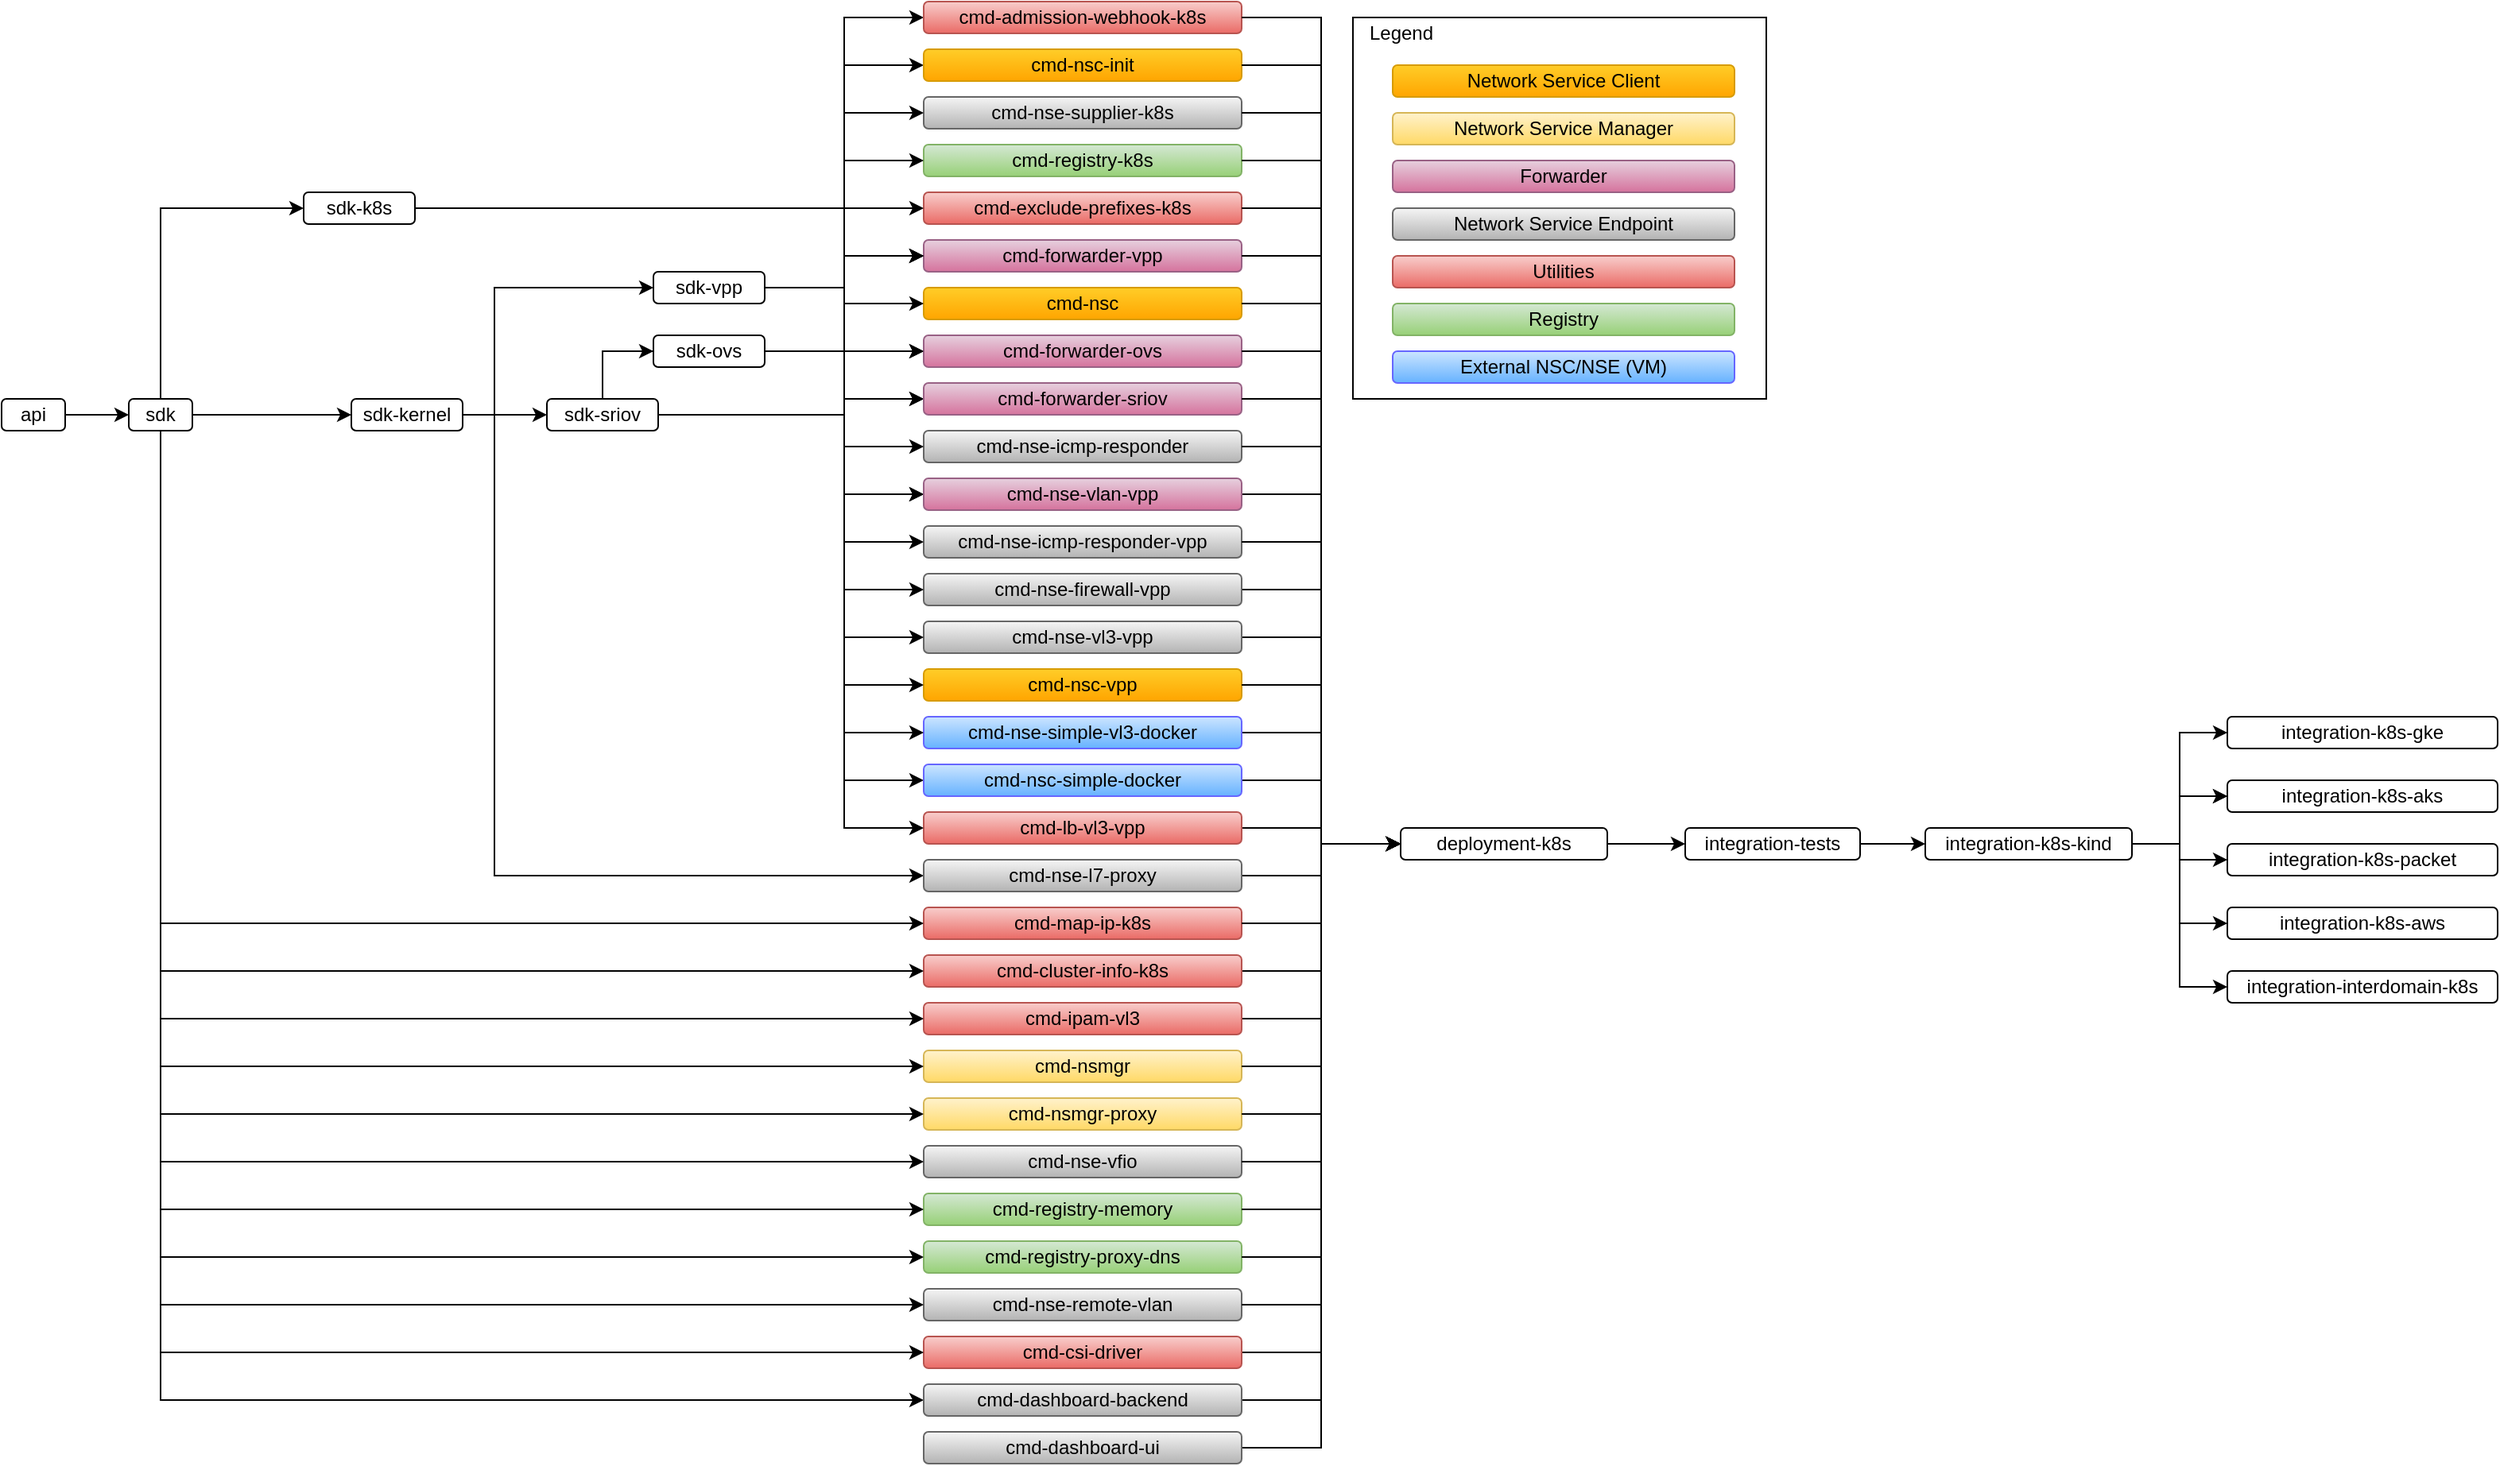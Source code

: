 <mxfile version="22.1.18" type="device">
  <diagram id="xxwJfFdUSuA9Re-XXlqc" name="Page-1">
    <mxGraphModel dx="928" dy="586" grid="1" gridSize="10" guides="1" tooltips="1" connect="1" arrows="1" fold="1" page="1" pageScale="1" pageWidth="826" pageHeight="1169" math="0" shadow="0">
      <root>
        <mxCell id="0" />
        <mxCell id="1" parent="0" />
        <UserObject label="api" link="https://github.com/networkservicemesh/api" linkTarget="_blank" id="KUktbazg4igNnRH6aAHL-1">
          <mxCell style="rounded=1;whiteSpace=wrap;html=1;" parent="1" vertex="1">
            <mxGeometry x="70" y="280" width="40" height="20" as="geometry" />
          </mxCell>
        </UserObject>
        <mxCell id="KUktbazg4igNnRH6aAHL-10" value="" style="edgeStyle=orthogonalEdgeStyle;rounded=0;orthogonalLoop=1;jettySize=auto;html=1;entryX=0;entryY=0.5;entryDx=0;entryDy=0;exitX=1;exitY=0.5;exitDx=0;exitDy=0;" parent="1" source="KUktbazg4igNnRH6aAHL-5" target="KUktbazg4igNnRH6aAHL-3" edge="1">
          <mxGeometry relative="1" as="geometry">
            <mxPoint x="280" y="190" as="targetPoint" />
            <Array as="points">
              <mxPoint x="380" y="290" />
              <mxPoint x="380" y="210" />
            </Array>
          </mxGeometry>
        </mxCell>
        <mxCell id="Semdq0w2--LJRfWncIDz-5" style="edgeStyle=orthogonalEdgeStyle;rounded=0;orthogonalLoop=1;jettySize=auto;html=1;exitX=0.5;exitY=1;exitDx=0;exitDy=0;entryX=0;entryY=0.5;entryDx=0;entryDy=0;" parent="1" source="KUktbazg4igNnRH6aAHL-2" target="Semdq0w2--LJRfWncIDz-1" edge="1">
          <mxGeometry relative="1" as="geometry" />
        </mxCell>
        <UserObject label="sdk" link="https://github.com/networkservicemesh/sdk" linkTarget="_blank" id="KUktbazg4igNnRH6aAHL-2">
          <mxCell style="rounded=1;whiteSpace=wrap;html=1;" parent="1" vertex="1">
            <mxGeometry x="150" y="280" width="40" height="20" as="geometry" />
          </mxCell>
        </UserObject>
        <mxCell id="9nbd_pPUJAVFhgSJ7Byz-5" style="edgeStyle=orthogonalEdgeStyle;rounded=0;orthogonalLoop=1;jettySize=auto;html=1;exitX=1;exitY=0.5;exitDx=0;exitDy=0;entryX=0;entryY=0.5;entryDx=0;entryDy=0;" parent="1" source="KUktbazg4igNnRH6aAHL-3" target="9nbd_pPUJAVFhgSJ7Byz-4" edge="1">
          <mxGeometry relative="1" as="geometry" />
        </mxCell>
        <mxCell id="9nbd_pPUJAVFhgSJ7Byz-17" style="edgeStyle=orthogonalEdgeStyle;rounded=0;orthogonalLoop=1;jettySize=auto;html=1;exitX=1;exitY=0.5;exitDx=0;exitDy=0;entryX=0;entryY=0.5;entryDx=0;entryDy=0;" parent="1" source="KUktbazg4igNnRH6aAHL-3" target="YMB4rWHzFTmKYcXhytok-5" edge="1">
          <mxGeometry relative="1" as="geometry" />
        </mxCell>
        <UserObject label="sdk-vpp" link="https://github.com/networkservicemesh/sdk-vpp" linkTarget="_blank" id="KUktbazg4igNnRH6aAHL-3">
          <mxCell style="rounded=1;whiteSpace=wrap;html=1;" parent="1" vertex="1">
            <mxGeometry x="480" y="200" width="70" height="20" as="geometry" />
          </mxCell>
        </UserObject>
        <mxCell id="KUktbazg4igNnRH6aAHL-19" value="" style="edgeStyle=orthogonalEdgeStyle;rounded=0;orthogonalLoop=1;jettySize=auto;html=1;exitX=1;exitY=0.5;exitDx=0;exitDy=0;entryX=0;entryY=0.5;entryDx=0;entryDy=0;" parent="1" source="KUktbazg4igNnRH6aAHL-4" target="KUktbazg4igNnRH6aAHL-17" edge="1">
          <mxGeometry relative="1" as="geometry">
            <mxPoint x="483" y="220" as="sourcePoint" />
            <Array as="points">
              <mxPoint x="600" y="290" />
              <mxPoint x="600" y="280" />
            </Array>
          </mxGeometry>
        </mxCell>
        <mxCell id="9nbd_pPUJAVFhgSJ7Byz-24" style="edgeStyle=orthogonalEdgeStyle;rounded=0;orthogonalLoop=1;jettySize=auto;html=1;exitX=1;exitY=0.5;exitDx=0;exitDy=0;entryX=0;entryY=0.5;entryDx=0;entryDy=0;" parent="1" source="KUktbazg4igNnRH6aAHL-4" target="KUktbazg4igNnRH6aAHL-28" edge="1">
          <mxGeometry relative="1" as="geometry">
            <Array as="points">
              <mxPoint x="600" y="290" />
              <mxPoint x="600" y="70" />
            </Array>
          </mxGeometry>
        </mxCell>
        <mxCell id="9nbd_pPUJAVFhgSJ7Byz-25" style="edgeStyle=orthogonalEdgeStyle;rounded=0;orthogonalLoop=1;jettySize=auto;html=1;exitX=1;exitY=0.5;exitDx=0;exitDy=0;entryX=0;entryY=0.5;entryDx=0;entryDy=0;" parent="1" source="KUktbazg4igNnRH6aAHL-4" target="YMB4rWHzFTmKYcXhytok-5" edge="1">
          <mxGeometry relative="1" as="geometry">
            <mxPoint x="650" y="340" as="targetPoint" />
            <Array as="points">
              <mxPoint x="600" y="290" />
              <mxPoint x="600" y="340" />
            </Array>
          </mxGeometry>
        </mxCell>
        <UserObject label="sdk-sriov" link="https://github.com/networkservicemesh/sdk-sriov" linkTarget="_blank" id="KUktbazg4igNnRH6aAHL-4">
          <mxCell style="rounded=1;whiteSpace=wrap;html=1;" parent="1" vertex="1">
            <mxGeometry x="413" y="280" width="70" height="20" as="geometry" />
          </mxCell>
        </UserObject>
        <mxCell id="KUktbazg4igNnRH6aAHL-20" value="" style="edgeStyle=orthogonalEdgeStyle;rounded=0;orthogonalLoop=1;jettySize=auto;html=1;entryX=0;entryY=0.5;entryDx=0;entryDy=0;exitX=1;exitY=0.5;exitDx=0;exitDy=0;" parent="1" source="KUktbazg4igNnRH6aAHL-5" target="KUktbazg4igNnRH6aAHL-4" edge="1">
          <mxGeometry relative="1" as="geometry">
            <Array as="points">
              <mxPoint x="390" y="290" />
              <mxPoint x="390" y="290" />
            </Array>
          </mxGeometry>
        </mxCell>
        <mxCell id="9nbd_pPUJAVFhgSJ7Byz-9" style="edgeStyle=orthogonalEdgeStyle;rounded=0;orthogonalLoop=1;jettySize=auto;html=1;exitX=1;exitY=0.5;exitDx=0;exitDy=0;entryX=0;entryY=0.5;entryDx=0;entryDy=0;arcSize=20;" parent="1" source="KUktbazg4igNnRH6aAHL-5" target="9nbd_pPUJAVFhgSJ7Byz-8" edge="1">
          <mxGeometry relative="1" as="geometry">
            <Array as="points">
              <mxPoint x="380" y="290" />
              <mxPoint x="380" y="580" />
            </Array>
          </mxGeometry>
        </mxCell>
        <UserObject label="sdk-kernel" link="https://github.com/networkservicemesh/sdk-kernel" linkTarget="_blank" id="KUktbazg4igNnRH6aAHL-5">
          <mxCell style="rounded=1;whiteSpace=wrap;html=1;" parent="1" vertex="1">
            <mxGeometry x="290" y="280" width="70" height="20" as="geometry" />
          </mxCell>
        </UserObject>
        <mxCell id="9nbd_pPUJAVFhgSJ7Byz-28" style="edgeStyle=orthogonalEdgeStyle;rounded=0;orthogonalLoop=1;jettySize=auto;html=1;exitX=1;exitY=0.5;exitDx=0;exitDy=0;entryX=0;entryY=0.5;entryDx=0;entryDy=0;" parent="1" source="KUktbazg4igNnRH6aAHL-7" target="KUktbazg4igNnRH6aAHL-17" edge="1">
          <mxGeometry relative="1" as="geometry">
            <Array as="points">
              <mxPoint x="600" y="160" />
              <mxPoint x="600" y="280" />
            </Array>
          </mxGeometry>
        </mxCell>
        <mxCell id="9nbd_pPUJAVFhgSJ7Byz-29" style="edgeStyle=orthogonalEdgeStyle;rounded=0;orthogonalLoop=1;jettySize=auto;html=1;exitX=1;exitY=0.5;exitDx=0;exitDy=0;entryX=0;entryY=0.5;entryDx=0;entryDy=0;" parent="1" source="KUktbazg4igNnRH6aAHL-7" target="KUktbazg4igNnRH6aAHL-29" edge="1">
          <mxGeometry relative="1" as="geometry">
            <Array as="points">
              <mxPoint x="600" y="160" />
              <mxPoint x="600" y="40" />
            </Array>
          </mxGeometry>
        </mxCell>
        <mxCell id="9nbd_pPUJAVFhgSJ7Byz-32" style="edgeStyle=orthogonalEdgeStyle;rounded=0;orthogonalLoop=1;jettySize=auto;html=1;exitX=1;exitY=0.5;exitDx=0;exitDy=0;entryX=0;entryY=0.5;entryDx=0;entryDy=0;" parent="1" source="KUktbazg4igNnRH6aAHL-7" target="Prku3oC4CS7h4xE_tYkA-8" edge="1">
          <mxGeometry relative="1" as="geometry">
            <Array as="points">
              <mxPoint x="600" y="160" />
              <mxPoint x="600" y="250" />
            </Array>
          </mxGeometry>
        </mxCell>
        <UserObject label="sdk-k8s" link="https://github.com/networkservicemesh/sdk-k8s" linkTarget="_blank" id="KUktbazg4igNnRH6aAHL-7">
          <mxCell style="rounded=1;whiteSpace=wrap;html=1;" parent="1" vertex="1">
            <mxGeometry x="260" y="150" width="70" height="20" as="geometry" />
          </mxCell>
        </UserObject>
        <UserObject label="cmd-forwarder-vpp" link="https://github.com/networkservicemesh/cmd-forwarder-vpp" linkTarget="_blank" id="KUktbazg4igNnRH6aAHL-8">
          <mxCell style="rounded=1;whiteSpace=wrap;html=1;gradientColor=#d5739d;fillColor=#e6d0de;strokeColor=#996185;" parent="1" vertex="1">
            <mxGeometry x="650" y="180" width="200" height="20" as="geometry" />
          </mxCell>
        </UserObject>
        <UserObject label="cmd-nsmgr" link="https://github.com/networkservicemesh/cmd-nsmgr" linkTarget="_blank" id="KUktbazg4igNnRH6aAHL-9">
          <mxCell style="rounded=1;whiteSpace=wrap;html=1;gradientColor=#ffd966;fillColor=#fff2cc;strokeColor=#d6b656;" parent="1" vertex="1">
            <mxGeometry x="650" y="690" width="200" height="20" as="geometry" />
          </mxCell>
        </UserObject>
        <mxCell id="KUktbazg4igNnRH6aAHL-11" value="" style="edgeStyle=orthogonalEdgeStyle;rounded=0;orthogonalLoop=1;jettySize=auto;html=1;entryX=0;entryY=0.5;entryDx=0;entryDy=0;exitX=1;exitY=0.5;exitDx=0;exitDy=0;" parent="1" source="KUktbazg4igNnRH6aAHL-2" target="KUktbazg4igNnRH6aAHL-5" edge="1">
          <mxGeometry relative="1" as="geometry">
            <mxPoint x="190" y="240" as="sourcePoint" />
            <mxPoint x="300" y="200" as="targetPoint" />
          </mxGeometry>
        </mxCell>
        <mxCell id="KUktbazg4igNnRH6aAHL-12" value="" style="edgeStyle=orthogonalEdgeStyle;rounded=0;orthogonalLoop=1;jettySize=auto;html=1;entryX=0;entryY=0.5;entryDx=0;entryDy=0;exitX=0.5;exitY=0;exitDx=0;exitDy=0;" parent="1" source="KUktbazg4igNnRH6aAHL-2" target="KUktbazg4igNnRH6aAHL-7" edge="1">
          <mxGeometry relative="1" as="geometry">
            <mxPoint x="200" y="250" as="sourcePoint" />
            <mxPoint x="310" y="210" as="targetPoint" />
          </mxGeometry>
        </mxCell>
        <mxCell id="KUktbazg4igNnRH6aAHL-15" value="" style="edgeStyle=orthogonalEdgeStyle;rounded=0;orthogonalLoop=1;jettySize=auto;html=1;entryX=0;entryY=0.5;entryDx=0;entryDy=0;exitX=1;exitY=0.5;exitDx=0;exitDy=0;" parent="1" source="KUktbazg4igNnRH6aAHL-3" target="KUktbazg4igNnRH6aAHL-8" edge="1">
          <mxGeometry relative="1" as="geometry">
            <mxPoint x="220" y="280" as="sourcePoint" />
            <mxPoint x="330" y="240" as="targetPoint" />
          </mxGeometry>
        </mxCell>
        <mxCell id="KUktbazg4igNnRH6aAHL-16" value="" style="edgeStyle=orthogonalEdgeStyle;rounded=0;orthogonalLoop=1;jettySize=auto;html=1;entryX=0;entryY=0.5;entryDx=0;entryDy=0;exitX=0.5;exitY=1;exitDx=0;exitDy=0;" parent="1" source="KUktbazg4igNnRH6aAHL-2" target="KUktbazg4igNnRH6aAHL-9" edge="1">
          <mxGeometry relative="1" as="geometry">
            <mxPoint x="230" y="280" as="sourcePoint" />
            <mxPoint x="340" y="240" as="targetPoint" />
          </mxGeometry>
        </mxCell>
        <UserObject label="cmd-forwarder-sriov" link="https://github.com/networkservicemesh/cmd-forwarder-sriov" id="KUktbazg4igNnRH6aAHL-17">
          <mxCell style="rounded=1;whiteSpace=wrap;html=1;gradientColor=#d5739d;fillColor=#e6d0de;strokeColor=#996185;" parent="1" vertex="1">
            <mxGeometry x="650" y="270" width="200" height="20" as="geometry" />
          </mxCell>
        </UserObject>
        <UserObject label="cmd-nsc" link="https://github.com/networkservicemesh/cmd-nsc" id="KUktbazg4igNnRH6aAHL-27">
          <mxCell style="rounded=1;whiteSpace=wrap;html=1;gradientColor=#ffa500;fillColor=#ffcd28;strokeColor=#d79b00;" parent="1" vertex="1">
            <mxGeometry x="650" y="210" width="200" height="20" as="geometry" />
          </mxCell>
        </UserObject>
        <UserObject label="cmd-nsc-init" link="https://github.com/networkservicemesh/cmd-nsc-init" id="KUktbazg4igNnRH6aAHL-28">
          <mxCell style="rounded=1;whiteSpace=wrap;html=1;gradientColor=#ffa500;fillColor=#ffcd28;strokeColor=#d79b00;" parent="1" vertex="1">
            <mxGeometry x="650" y="60" width="200" height="20" as="geometry" />
          </mxCell>
        </UserObject>
        <UserObject label="cmd-admission-webhook-k8s" link="https://github.com/networkservicemesh/cmd-admission-webhook-k8s" id="KUktbazg4igNnRH6aAHL-29">
          <mxCell style="rounded=1;whiteSpace=wrap;html=1;gradientColor=#ea6b66;fillColor=#f8cecc;strokeColor=#b85450;" parent="1" vertex="1">
            <mxGeometry x="650" y="30" width="200" height="20" as="geometry" />
          </mxCell>
        </UserObject>
        <UserObject label="cmd-map-ip-k8s" link="https://github.com/networkservicemesh/cmd-map-ip-k8s" id="KUktbazg4igNnRH6aAHL-31">
          <mxCell style="rounded=1;whiteSpace=wrap;html=1;gradientColor=#ea6b66;fillColor=#f8cecc;strokeColor=#b85450;" parent="1" vertex="1">
            <mxGeometry x="650" y="600" width="200" height="20" as="geometry" />
          </mxCell>
        </UserObject>
        <UserObject label="cmd-nse-icmp-responder-vpp" link="https://github.com/networkservicemesh/cmd-nse-icmp-responder-vpp" linkTarget="_blank" id="KUktbazg4igNnRH6aAHL-32">
          <mxCell style="rounded=1;whiteSpace=wrap;html=1;gradientColor=#b3b3b3;fillColor=#f5f5f5;strokeColor=#666666;" parent="1" vertex="1">
            <mxGeometry x="650" y="360" width="200" height="20" as="geometry" />
          </mxCell>
        </UserObject>
        <UserObject label="cmd-nsc-vpp" link="https://github.com/networkservicemesh/cmd-nsc-vpp" id="KUktbazg4igNnRH6aAHL-34">
          <mxCell style="rounded=1;whiteSpace=wrap;html=1;gradientColor=#ffa500;fillColor=#ffcd28;strokeColor=#d79b00;" parent="1" vertex="1">
            <mxGeometry x="650" y="450" width="200" height="20" as="geometry" />
          </mxCell>
        </UserObject>
        <UserObject label="cmd-registry-k8s" link="https://github.com/networkservicemesh/cmd-registry-k8s" id="KUktbazg4igNnRH6aAHL-35">
          <mxCell style="rounded=1;whiteSpace=wrap;html=1;gradientColor=#97d077;fillColor=#d5e8d4;strokeColor=#82b366;" parent="1" vertex="1">
            <mxGeometry x="650" y="120" width="200" height="20" as="geometry" />
          </mxCell>
        </UserObject>
        <UserObject label="cmd-nse-supplier-k8s" link="https://github.com/networkservicemesh/cmd-nse-supplier-k8s" id="KUktbazg4igNnRH6aAHL-36">
          <mxCell style="rounded=1;whiteSpace=wrap;html=1;gradientColor=#b3b3b3;fillColor=#f5f5f5;strokeColor=#666666;" parent="1" vertex="1">
            <mxGeometry x="650" y="90" width="200" height="20" as="geometry" />
          </mxCell>
        </UserObject>
        <UserObject label="cmd-registry-memory" link="https://github.com/networkservicemesh/cmd-registry-memory" id="KUktbazg4igNnRH6aAHL-37">
          <mxCell style="rounded=1;whiteSpace=wrap;html=1;gradientColor=#97d077;fillColor=#d5e8d4;strokeColor=#82b366;" parent="1" vertex="1">
            <mxGeometry x="650" y="780" width="200" height="20" as="geometry" />
          </mxCell>
        </UserObject>
        <UserObject label="cmd-registry-proxy-dns" link="https://github.com/networkservicemesh/cmd-registry-proxy-dns" id="KUktbazg4igNnRH6aAHL-38">
          <mxCell style="rounded=1;whiteSpace=wrap;html=1;gradientColor=#97d077;fillColor=#d5e8d4;strokeColor=#82b366;" parent="1" vertex="1">
            <mxGeometry x="650" y="810" width="200" height="20" as="geometry" />
          </mxCell>
        </UserObject>
        <UserObject label="cmd-nse-vfio" link="https://github.com/networkservicemesh/cmd-nse-vfio" id="KUktbazg4igNnRH6aAHL-39">
          <mxCell style="rounded=1;whiteSpace=wrap;html=1;gradientColor=#b3b3b3;fillColor=#f5f5f5;strokeColor=#666666;" parent="1" vertex="1">
            <mxGeometry x="650" y="750" width="200" height="20" as="geometry" />
          </mxCell>
        </UserObject>
        <UserObject label="cmd-nse-icmp-responder" link="https://github.com/networkservicemesh/cmd-nse-icmp-responder" id="KUktbazg4igNnRH6aAHL-40">
          <mxCell style="rounded=1;whiteSpace=wrap;html=1;gradientColor=#b3b3b3;fillColor=#f5f5f5;strokeColor=#666666;" parent="1" vertex="1">
            <mxGeometry x="650" y="300" width="200" height="20" as="geometry" />
          </mxCell>
        </UserObject>
        <UserObject label="cmd-exclude-prefixes-k8s" link="https://github.com/networkservicemesh/cmd-exclude-prefixes-k8s" id="KUktbazg4igNnRH6aAHL-41">
          <mxCell style="rounded=1;whiteSpace=wrap;html=1;gradientColor=#ea6b66;fillColor=#f8cecc;strokeColor=#b85450;" parent="1" vertex="1">
            <mxGeometry x="650" y="150" width="200" height="20" as="geometry" />
          </mxCell>
        </UserObject>
        <UserObject label="cmd-nsmgr-proxy" link="https://github.com/networkservicemesh/cmd-nsmgr-proxy" id="KUktbazg4igNnRH6aAHL-43">
          <mxCell style="rounded=1;whiteSpace=wrap;html=1;gradientColor=#ffd966;fillColor=#fff2cc;strokeColor=#d6b656;" parent="1" vertex="1">
            <mxGeometry x="650" y="720" width="200" height="20" as="geometry" />
          </mxCell>
        </UserObject>
        <mxCell id="KUktbazg4igNnRH6aAHL-44" value="" style="edgeStyle=orthogonalEdgeStyle;rounded=0;orthogonalLoop=1;jettySize=auto;html=1;entryX=0;entryY=0.5;entryDx=0;entryDy=0;exitX=1;exitY=0.5;exitDx=0;exitDy=0;" parent="1" source="KUktbazg4igNnRH6aAHL-3" target="KUktbazg4igNnRH6aAHL-32" edge="1">
          <mxGeometry relative="1" as="geometry">
            <mxPoint x="390" y="190" as="sourcePoint" />
            <mxPoint x="460" y="180" as="targetPoint" />
            <Array as="points" />
          </mxGeometry>
        </mxCell>
        <mxCell id="KUktbazg4igNnRH6aAHL-45" value="" style="edgeStyle=orthogonalEdgeStyle;rounded=0;orthogonalLoop=1;jettySize=auto;html=1;entryX=0;entryY=0.5;entryDx=0;entryDy=0;exitX=1;exitY=0.5;exitDx=0;exitDy=0;" parent="1" source="KUktbazg4igNnRH6aAHL-3" target="KUktbazg4igNnRH6aAHL-34" edge="1">
          <mxGeometry relative="1" as="geometry">
            <mxPoint x="380" y="190" as="sourcePoint" />
            <mxPoint x="470" y="190" as="targetPoint" />
          </mxGeometry>
        </mxCell>
        <mxCell id="KUktbazg4igNnRH6aAHL-46" value="" style="edgeStyle=orthogonalEdgeStyle;rounded=0;orthogonalLoop=1;jettySize=auto;html=1;entryX=0;entryY=0.5;entryDx=0;entryDy=0;exitX=0.5;exitY=1;exitDx=0;exitDy=0;" parent="1" source="KUktbazg4igNnRH6aAHL-2" target="KUktbazg4igNnRH6aAHL-31" edge="1">
          <mxGeometry relative="1" as="geometry">
            <mxPoint x="360" y="410" as="sourcePoint" />
            <mxPoint x="460" y="340" as="targetPoint" />
          </mxGeometry>
        </mxCell>
        <mxCell id="KUktbazg4igNnRH6aAHL-47" value="" style="edgeStyle=orthogonalEdgeStyle;rounded=0;orthogonalLoop=1;jettySize=auto;html=1;entryX=0;entryY=0.5;entryDx=0;entryDy=0;exitX=1;exitY=0.5;exitDx=0;exitDy=0;" parent="1" source="KUktbazg4igNnRH6aAHL-7" target="KUktbazg4igNnRH6aAHL-35" edge="1">
          <mxGeometry relative="1" as="geometry">
            <mxPoint x="360" y="530" as="sourcePoint" />
            <mxPoint x="470" y="470" as="targetPoint" />
            <Array as="points">
              <mxPoint x="600" y="160" />
              <mxPoint x="600" y="130" />
            </Array>
          </mxGeometry>
        </mxCell>
        <mxCell id="KUktbazg4igNnRH6aAHL-48" value="" style="edgeStyle=orthogonalEdgeStyle;rounded=0;orthogonalLoop=1;jettySize=auto;html=1;entryX=0;entryY=0.5;entryDx=0;entryDy=0;exitX=1;exitY=0.5;exitDx=0;exitDy=0;" parent="1" source="KUktbazg4igNnRH6aAHL-7" target="KUktbazg4igNnRH6aAHL-36" edge="1">
          <mxGeometry relative="1" as="geometry">
            <mxPoint x="390" y="560" as="sourcePoint" />
            <mxPoint x="480" y="480" as="targetPoint" />
            <Array as="points">
              <mxPoint x="600" y="160" />
              <mxPoint x="600" y="100" />
            </Array>
          </mxGeometry>
        </mxCell>
        <mxCell id="KUktbazg4igNnRH6aAHL-49" value="" style="edgeStyle=orthogonalEdgeStyle;rounded=0;orthogonalLoop=1;jettySize=auto;html=1;entryX=0;entryY=0.5;entryDx=0;entryDy=0;exitX=1;exitY=0.5;exitDx=0;exitDy=0;startArrow=none;" parent="1" source="KUktbazg4igNnRH6aAHL-4" target="KUktbazg4igNnRH6aAHL-27" edge="1">
          <mxGeometry relative="1" as="geometry">
            <mxPoint x="483" y="220" as="sourcePoint" />
            <mxPoint x="460" y="150" as="targetPoint" />
            <Array as="points">
              <mxPoint x="600" y="290" />
              <mxPoint x="600" y="220" />
            </Array>
          </mxGeometry>
        </mxCell>
        <mxCell id="KUktbazg4igNnRH6aAHL-50" value="" style="edgeStyle=orthogonalEdgeStyle;rounded=0;orthogonalLoop=1;jettySize=auto;html=1;entryX=0;entryY=0.5;entryDx=0;entryDy=0;exitX=0.5;exitY=1;exitDx=0;exitDy=0;" parent="1" source="KUktbazg4igNnRH6aAHL-2" target="KUktbazg4igNnRH6aAHL-37" edge="1">
          <mxGeometry relative="1" as="geometry">
            <mxPoint x="180" y="240" as="sourcePoint" />
            <mxPoint x="470" y="150" as="targetPoint" />
          </mxGeometry>
        </mxCell>
        <mxCell id="KUktbazg4igNnRH6aAHL-51" value="" style="edgeStyle=orthogonalEdgeStyle;rounded=0;orthogonalLoop=1;jettySize=auto;html=1;entryX=0;entryY=0.5;entryDx=0;entryDy=0;exitX=1;exitY=0.5;exitDx=0;exitDy=0;" parent="1" source="KUktbazg4igNnRH6aAHL-7" target="KUktbazg4igNnRH6aAHL-41" edge="1">
          <mxGeometry relative="1" as="geometry">
            <mxPoint x="370" y="540" as="sourcePoint" />
            <mxPoint x="460" y="620" as="targetPoint" />
          </mxGeometry>
        </mxCell>
        <mxCell id="KUktbazg4igNnRH6aAHL-54" value="" style="edgeStyle=orthogonalEdgeStyle;rounded=0;orthogonalLoop=1;jettySize=auto;html=1;entryX=0;entryY=0.5;entryDx=0;entryDy=0;exitX=0.5;exitY=1;exitDx=0;exitDy=0;" parent="1" source="KUktbazg4igNnRH6aAHL-2" target="KUktbazg4igNnRH6aAHL-38" edge="1">
          <mxGeometry relative="1" as="geometry">
            <mxPoint x="180" y="240" as="sourcePoint" />
            <mxPoint x="470" y="50" as="targetPoint" />
          </mxGeometry>
        </mxCell>
        <mxCell id="KUktbazg4igNnRH6aAHL-55" value="" style="edgeStyle=orthogonalEdgeStyle;rounded=0;orthogonalLoop=1;jettySize=auto;html=1;entryX=0;entryY=0.5;entryDx=0;entryDy=0;exitX=0.5;exitY=1;exitDx=0;exitDy=0;" parent="1" source="KUktbazg4igNnRH6aAHL-2" target="KUktbazg4igNnRH6aAHL-39" edge="1">
          <mxGeometry relative="1" as="geometry">
            <mxPoint x="190" y="250" as="sourcePoint" />
            <mxPoint x="480" y="60" as="targetPoint" />
          </mxGeometry>
        </mxCell>
        <mxCell id="KUktbazg4igNnRH6aAHL-56" value="" style="edgeStyle=orthogonalEdgeStyle;rounded=0;orthogonalLoop=1;jettySize=auto;html=1;entryX=0;entryY=0.5;entryDx=0;entryDy=0;exitX=1;exitY=0.5;exitDx=0;exitDy=0;" parent="1" source="KUktbazg4igNnRH6aAHL-4" target="KUktbazg4igNnRH6aAHL-40" edge="1">
          <mxGeometry relative="1" as="geometry">
            <mxPoint x="200" y="260" as="sourcePoint" />
            <mxPoint x="490" y="70" as="targetPoint" />
            <Array as="points">
              <mxPoint x="600" y="290" />
              <mxPoint x="600" y="310" />
            </Array>
          </mxGeometry>
        </mxCell>
        <mxCell id="KUktbazg4igNnRH6aAHL-57" value="" style="edgeStyle=orthogonalEdgeStyle;rounded=0;orthogonalLoop=1;jettySize=auto;html=1;entryX=0;entryY=0.5;entryDx=0;entryDy=0;exitX=0.5;exitY=1;exitDx=0;exitDy=0;" parent="1" source="KUktbazg4igNnRH6aAHL-2" target="KUktbazg4igNnRH6aAHL-43" edge="1">
          <mxGeometry relative="1" as="geometry">
            <mxPoint x="170" y="230" as="sourcePoint" />
            <mxPoint x="460" y="40" as="targetPoint" />
          </mxGeometry>
        </mxCell>
        <object label="" id="KUktbazg4igNnRH6aAHL-71">
          <mxCell style="edgeStyle=orthogonalEdgeStyle;rounded=0;orthogonalLoop=1;jettySize=auto;html=1;exitX=1;exitY=0.5;exitDx=0;exitDy=0;entryX=0;entryY=0.5;entryDx=0;entryDy=0;" parent="1" source="KUktbazg4igNnRH6aAHL-1" target="KUktbazg4igNnRH6aAHL-2" edge="1">
            <mxGeometry relative="1" as="geometry">
              <mxPoint x="200" y="300" as="sourcePoint" />
              <mxPoint x="150" y="290" as="targetPoint" />
            </mxGeometry>
          </mxCell>
        </object>
        <mxCell id="KUktbazg4igNnRH6aAHL-89" value="registry" style="rounded=1;whiteSpace=wrap;html=1;gradientColor=#97d077;fillColor=#d5e8d4;strokeColor=#82b366;" parent="1" vertex="1">
          <mxGeometry x="945" y="190" width="70" height="20" as="geometry" />
        </mxCell>
        <mxCell id="KUktbazg4igNnRH6aAHL-73" value="" style="whiteSpace=wrap;html=1;align=center;" parent="1" vertex="1">
          <mxGeometry x="920" y="40" width="260" height="240" as="geometry" />
        </mxCell>
        <mxCell id="KUktbazg4igNnRH6aAHL-74" value="Legend" style="text;html=1;resizable=0;autosize=1;align=center;verticalAlign=middle;points=[];fillColor=none;strokeColor=none;rounded=0;" parent="1" vertex="1">
          <mxGeometry x="920" y="40" width="60" height="20" as="geometry" />
        </mxCell>
        <mxCell id="KUktbazg4igNnRH6aAHL-75" value="Forwarder" style="rounded=1;whiteSpace=wrap;html=1;gradientColor=#d5739d;fillColor=#e6d0de;strokeColor=#996185;" parent="1" vertex="1">
          <mxGeometry x="945" y="130" width="215" height="20" as="geometry" />
        </mxCell>
        <mxCell id="KUktbazg4igNnRH6aAHL-76" value="Network Service Client" style="rounded=1;whiteSpace=wrap;html=1;gradientColor=#ffa500;fillColor=#ffcd28;strokeColor=#d79b00;" parent="1" vertex="1">
          <mxGeometry x="945" y="70" width="215" height="20" as="geometry" />
        </mxCell>
        <mxCell id="KUktbazg4igNnRH6aAHL-77" value="Network Service Endpoint" style="rounded=1;whiteSpace=wrap;html=1;gradientColor=#b3b3b3;fillColor=#f5f5f5;strokeColor=#666666;" parent="1" vertex="1">
          <mxGeometry x="945" y="160" width="215" height="20" as="geometry" />
        </mxCell>
        <mxCell id="KUktbazg4igNnRH6aAHL-78" value="Network Service Manager" style="rounded=1;whiteSpace=wrap;html=1;gradientColor=#ffd966;fillColor=#fff2cc;strokeColor=#d6b656;" parent="1" vertex="1">
          <mxGeometry x="945" y="100" width="215" height="20" as="geometry" />
        </mxCell>
        <mxCell id="KUktbazg4igNnRH6aAHL-79" value="Utilities" style="rounded=1;whiteSpace=wrap;html=1;gradientColor=#ea6b66;fillColor=#f8cecc;strokeColor=#b85450;" parent="1" vertex="1">
          <mxGeometry x="945" y="190" width="215" height="20" as="geometry" />
        </mxCell>
        <UserObject label="deployment-k8s" link="https://github.com/networkservicemesh/deployment-k8s" id="ltp6VKm9YOJ7lEqRLLzF-1">
          <mxCell style="rounded=1;whiteSpace=wrap;html=1;" parent="1" vertex="1">
            <mxGeometry x="950" y="550" width="130" height="20" as="geometry" />
          </mxCell>
        </UserObject>
        <mxCell id="ltp6VKm9YOJ7lEqRLLzF-2" value="" style="edgeStyle=orthogonalEdgeStyle;rounded=0;orthogonalLoop=1;jettySize=auto;html=1;entryX=0;entryY=0.5;entryDx=0;entryDy=0;exitX=1;exitY=0.5;exitDx=0;exitDy=0;" parent="1" source="KUktbazg4igNnRH6aAHL-34" target="ltp6VKm9YOJ7lEqRLLzF-1" edge="1">
          <mxGeometry relative="1" as="geometry">
            <mxPoint x="480" y="200" as="sourcePoint" />
            <mxPoint x="660" y="170" as="targetPoint" />
          </mxGeometry>
        </mxCell>
        <mxCell id="ltp6VKm9YOJ7lEqRLLzF-3" value="" style="edgeStyle=orthogonalEdgeStyle;rounded=0;orthogonalLoop=1;jettySize=auto;html=1;entryX=0;entryY=0.5;entryDx=0;entryDy=0;exitX=1;exitY=0.5;exitDx=0;exitDy=0;" parent="1" source="KUktbazg4igNnRH6aAHL-32" target="ltp6VKm9YOJ7lEqRLLzF-1" edge="1">
          <mxGeometry relative="1" as="geometry">
            <mxPoint x="860" y="170" as="sourcePoint" />
            <mxPoint x="960" y="440" as="targetPoint" />
          </mxGeometry>
        </mxCell>
        <mxCell id="ltp6VKm9YOJ7lEqRLLzF-4" value="" style="edgeStyle=orthogonalEdgeStyle;rounded=0;orthogonalLoop=1;jettySize=auto;html=1;entryX=0;entryY=0.5;entryDx=0;entryDy=0;exitX=1;exitY=0.5;exitDx=0;exitDy=0;" parent="1" source="KUktbazg4igNnRH6aAHL-8" target="ltp6VKm9YOJ7lEqRLLzF-1" edge="1">
          <mxGeometry relative="1" as="geometry">
            <mxPoint x="870" y="180" as="sourcePoint" />
            <mxPoint x="970" y="450" as="targetPoint" />
            <Array as="points">
              <mxPoint x="900" y="190" />
              <mxPoint x="900" y="560" />
            </Array>
          </mxGeometry>
        </mxCell>
        <mxCell id="ltp6VKm9YOJ7lEqRLLzF-5" value="" style="edgeStyle=orthogonalEdgeStyle;rounded=0;orthogonalLoop=1;jettySize=auto;html=1;entryX=0;entryY=0.5;entryDx=0;entryDy=0;exitX=1;exitY=0.5;exitDx=0;exitDy=0;" parent="1" source="KUktbazg4igNnRH6aAHL-17" target="ltp6VKm9YOJ7lEqRLLzF-1" edge="1">
          <mxGeometry relative="1" as="geometry">
            <mxPoint x="880" y="190" as="sourcePoint" />
            <mxPoint x="980" y="460" as="targetPoint" />
          </mxGeometry>
        </mxCell>
        <mxCell id="ltp6VKm9YOJ7lEqRLLzF-6" value="" style="edgeStyle=orthogonalEdgeStyle;rounded=0;orthogonalLoop=1;jettySize=auto;html=1;entryX=0;entryY=0.5;entryDx=0;entryDy=0;exitX=1;exitY=0.5;exitDx=0;exitDy=0;" parent="1" source="KUktbazg4igNnRH6aAHL-36" target="ltp6VKm9YOJ7lEqRLLzF-1" edge="1">
          <mxGeometry relative="1" as="geometry">
            <mxPoint x="890" y="320" as="sourcePoint" />
            <mxPoint x="990" y="590" as="targetPoint" />
          </mxGeometry>
        </mxCell>
        <mxCell id="ltp6VKm9YOJ7lEqRLLzF-7" value="" style="edgeStyle=orthogonalEdgeStyle;rounded=0;orthogonalLoop=1;jettySize=auto;html=1;entryX=0;entryY=0.5;entryDx=0;entryDy=0;exitX=1;exitY=0.5;exitDx=0;exitDy=0;" parent="1" source="KUktbazg4igNnRH6aAHL-35" target="ltp6VKm9YOJ7lEqRLLzF-1" edge="1">
          <mxGeometry relative="1" as="geometry">
            <mxPoint x="900" y="330" as="sourcePoint" />
            <mxPoint x="1000" y="600" as="targetPoint" />
          </mxGeometry>
        </mxCell>
        <mxCell id="ltp6VKm9YOJ7lEqRLLzF-8" value="" style="edgeStyle=orthogonalEdgeStyle;rounded=0;orthogonalLoop=1;jettySize=auto;html=1;entryX=0;entryY=0.5;entryDx=0;entryDy=0;exitX=1;exitY=0.5;exitDx=0;exitDy=0;" parent="1" source="KUktbazg4igNnRH6aAHL-31" target="ltp6VKm9YOJ7lEqRLLzF-1" edge="1">
          <mxGeometry relative="1" as="geometry">
            <mxPoint x="910" y="340" as="sourcePoint" />
            <mxPoint x="1010" y="610" as="targetPoint" />
          </mxGeometry>
        </mxCell>
        <mxCell id="ltp6VKm9YOJ7lEqRLLzF-9" value="" style="edgeStyle=orthogonalEdgeStyle;rounded=0;orthogonalLoop=1;jettySize=auto;html=1;exitX=1;exitY=0.5;exitDx=0;exitDy=0;entryX=0;entryY=0.5;entryDx=0;entryDy=0;" parent="1" source="KUktbazg4igNnRH6aAHL-29" target="ltp6VKm9YOJ7lEqRLLzF-1" edge="1">
          <mxGeometry relative="1" as="geometry">
            <mxPoint x="920" y="350" as="sourcePoint" />
            <mxPoint x="950" y="550" as="targetPoint" />
          </mxGeometry>
        </mxCell>
        <mxCell id="ltp6VKm9YOJ7lEqRLLzF-10" value="" style="edgeStyle=orthogonalEdgeStyle;rounded=0;orthogonalLoop=1;jettySize=auto;html=1;entryX=0;entryY=0.5;entryDx=0;entryDy=0;exitX=1;exitY=0.5;exitDx=0;exitDy=0;" parent="1" source="KUktbazg4igNnRH6aAHL-41" target="ltp6VKm9YOJ7lEqRLLzF-1" edge="1">
          <mxGeometry relative="1" as="geometry">
            <mxPoint x="930" y="360" as="sourcePoint" />
            <mxPoint x="1030" y="630" as="targetPoint" />
          </mxGeometry>
        </mxCell>
        <mxCell id="ltp6VKm9YOJ7lEqRLLzF-11" value="" style="edgeStyle=orthogonalEdgeStyle;rounded=0;orthogonalLoop=1;jettySize=auto;html=1;entryX=0;entryY=0.5;entryDx=0;entryDy=0;exitX=1;exitY=0.5;exitDx=0;exitDy=0;" parent="1" source="KUktbazg4igNnRH6aAHL-28" target="ltp6VKm9YOJ7lEqRLLzF-1" edge="1">
          <mxGeometry relative="1" as="geometry">
            <mxPoint x="940" y="370" as="sourcePoint" />
            <mxPoint x="1040" y="640" as="targetPoint" />
          </mxGeometry>
        </mxCell>
        <mxCell id="ltp6VKm9YOJ7lEqRLLzF-12" value="" style="edgeStyle=orthogonalEdgeStyle;rounded=0;orthogonalLoop=1;jettySize=auto;html=1;entryX=0;entryY=0.5;entryDx=0;entryDy=0;exitX=1;exitY=0.5;exitDx=0;exitDy=0;" parent="1" source="KUktbazg4igNnRH6aAHL-27" target="ltp6VKm9YOJ7lEqRLLzF-1" edge="1">
          <mxGeometry relative="1" as="geometry">
            <mxPoint x="950" y="260" as="sourcePoint" />
            <mxPoint x="1050" y="530" as="targetPoint" />
          </mxGeometry>
        </mxCell>
        <mxCell id="ltp6VKm9YOJ7lEqRLLzF-13" value="" style="edgeStyle=orthogonalEdgeStyle;rounded=0;orthogonalLoop=1;jettySize=auto;html=1;entryX=0;entryY=0.5;entryDx=0;entryDy=0;exitX=1;exitY=0.5;exitDx=0;exitDy=0;" parent="1" source="KUktbazg4igNnRH6aAHL-9" target="ltp6VKm9YOJ7lEqRLLzF-1" edge="1">
          <mxGeometry relative="1" as="geometry">
            <mxPoint x="960" y="390" as="sourcePoint" />
            <mxPoint x="1060" y="660" as="targetPoint" />
          </mxGeometry>
        </mxCell>
        <mxCell id="ltp6VKm9YOJ7lEqRLLzF-14" value="" style="edgeStyle=orthogonalEdgeStyle;rounded=0;orthogonalLoop=1;jettySize=auto;html=1;entryX=0;entryY=0.5;entryDx=0;entryDy=0;exitX=1;exitY=0.5;exitDx=0;exitDy=0;" parent="1" source="KUktbazg4igNnRH6aAHL-43" target="ltp6VKm9YOJ7lEqRLLzF-1" edge="1">
          <mxGeometry relative="1" as="geometry">
            <mxPoint x="970" y="400" as="sourcePoint" />
            <mxPoint x="1070" y="670" as="targetPoint" />
          </mxGeometry>
        </mxCell>
        <mxCell id="ltp6VKm9YOJ7lEqRLLzF-15" value="" style="edgeStyle=orthogonalEdgeStyle;rounded=0;orthogonalLoop=1;jettySize=auto;html=1;entryX=0;entryY=0.5;entryDx=0;entryDy=0;exitX=1;exitY=0.5;exitDx=0;exitDy=0;" parent="1" source="KUktbazg4igNnRH6aAHL-40" target="ltp6VKm9YOJ7lEqRLLzF-1" edge="1">
          <mxGeometry relative="1" as="geometry">
            <mxPoint x="980" y="410" as="sourcePoint" />
            <mxPoint x="1080" y="680" as="targetPoint" />
          </mxGeometry>
        </mxCell>
        <mxCell id="ltp6VKm9YOJ7lEqRLLzF-16" value="" style="edgeStyle=orthogonalEdgeStyle;rounded=0;orthogonalLoop=1;jettySize=auto;html=1;entryX=0;entryY=0.5;entryDx=0;entryDy=0;exitX=1;exitY=0.5;exitDx=0;exitDy=0;" parent="1" source="KUktbazg4igNnRH6aAHL-39" target="ltp6VKm9YOJ7lEqRLLzF-1" edge="1">
          <mxGeometry relative="1" as="geometry">
            <mxPoint x="990" y="420" as="sourcePoint" />
            <mxPoint x="1090" y="690" as="targetPoint" />
          </mxGeometry>
        </mxCell>
        <mxCell id="ltp6VKm9YOJ7lEqRLLzF-17" value="" style="edgeStyle=orthogonalEdgeStyle;rounded=0;orthogonalLoop=1;jettySize=auto;html=1;entryX=0;entryY=0.5;entryDx=0;entryDy=0;exitX=1;exitY=0.5;exitDx=0;exitDy=0;" parent="1" source="KUktbazg4igNnRH6aAHL-37" target="ltp6VKm9YOJ7lEqRLLzF-1" edge="1">
          <mxGeometry relative="1" as="geometry">
            <mxPoint x="1000" y="430" as="sourcePoint" />
            <mxPoint x="1100" y="700" as="targetPoint" />
          </mxGeometry>
        </mxCell>
        <mxCell id="ltp6VKm9YOJ7lEqRLLzF-18" value="" style="edgeStyle=orthogonalEdgeStyle;rounded=0;orthogonalLoop=1;jettySize=auto;html=1;entryX=0;entryY=0.5;entryDx=0;entryDy=0;exitX=1;exitY=0.5;exitDx=0;exitDy=0;" parent="1" source="KUktbazg4igNnRH6aAHL-38" target="ltp6VKm9YOJ7lEqRLLzF-1" edge="1">
          <mxGeometry relative="1" as="geometry">
            <mxPoint x="1010" y="440" as="sourcePoint" />
            <mxPoint x="1110" y="710" as="targetPoint" />
          </mxGeometry>
        </mxCell>
        <UserObject label="integration-tests" link="https://github.com/networkservicemesh/integration-tests" id="ltp6VKm9YOJ7lEqRLLzF-19">
          <mxCell style="rounded=1;whiteSpace=wrap;html=1;" parent="1" vertex="1">
            <mxGeometry x="1129" y="550" width="110" height="20" as="geometry" />
          </mxCell>
        </UserObject>
        <mxCell id="ltp6VKm9YOJ7lEqRLLzF-20" value="" style="edgeStyle=orthogonalEdgeStyle;rounded=0;orthogonalLoop=1;jettySize=auto;html=1;entryX=0;entryY=0.5;entryDx=0;entryDy=0;exitX=1;exitY=0.5;exitDx=0;exitDy=0;" parent="1" source="ltp6VKm9YOJ7lEqRLLzF-1" target="ltp6VKm9YOJ7lEqRLLzF-19" edge="1">
          <mxGeometry relative="1" as="geometry">
            <mxPoint x="480" y="420" as="sourcePoint" />
            <mxPoint x="520" y="420" as="targetPoint" />
          </mxGeometry>
        </mxCell>
        <UserObject label="integration-k8s-kind" link="https://github.com/networkservicemesh/integration-k8s-kind" id="ltp6VKm9YOJ7lEqRLLzF-21">
          <mxCell style="rounded=1;whiteSpace=wrap;html=1;" parent="1" vertex="1">
            <mxGeometry x="1280" y="550" width="130" height="20" as="geometry" />
          </mxCell>
        </UserObject>
        <UserObject label="integration-k8s-gke" link="https://github.com/networkservicemesh/integration-k8s-gke" id="ltp6VKm9YOJ7lEqRLLzF-22">
          <mxCell style="rounded=1;whiteSpace=wrap;html=1;" parent="1" vertex="1">
            <mxGeometry x="1470" y="480" width="170" height="20" as="geometry" />
          </mxCell>
        </UserObject>
        <UserObject label="integration-k8s-aws" link="https://github.com/networkservicemesh/integration-k8s-aws" id="ltp6VKm9YOJ7lEqRLLzF-23">
          <mxCell style="rounded=1;whiteSpace=wrap;html=1;" parent="1" vertex="1">
            <mxGeometry x="1470" y="600" width="170" height="20" as="geometry" />
          </mxCell>
        </UserObject>
        <UserObject label="integration-k8s-aks" link="https://github.com/networkservicemesh/integration-k8s-aks" id="ltp6VKm9YOJ7lEqRLLzF-24">
          <mxCell style="rounded=1;whiteSpace=wrap;html=1;" parent="1" vertex="1">
            <mxGeometry x="1470" y="520" width="170" height="20" as="geometry" />
          </mxCell>
        </UserObject>
        <UserObject label="integration-k8s-packet" link="https://github.com/networkservicemesh/integration-k8s-packet" id="ltp6VKm9YOJ7lEqRLLzF-25">
          <mxCell style="rounded=1;whiteSpace=wrap;html=1;" parent="1" vertex="1">
            <mxGeometry x="1470" y="560" width="170" height="20" as="geometry" />
          </mxCell>
        </UserObject>
        <mxCell id="ltp6VKm9YOJ7lEqRLLzF-26" value="" style="edgeStyle=orthogonalEdgeStyle;rounded=0;orthogonalLoop=1;jettySize=auto;html=1;entryX=0;entryY=0.5;entryDx=0;entryDy=0;exitX=1;exitY=0.5;exitDx=0;exitDy=0;" parent="1" source="ltp6VKm9YOJ7lEqRLLzF-19" target="ltp6VKm9YOJ7lEqRLLzF-21" edge="1">
          <mxGeometry relative="1" as="geometry">
            <mxPoint x="1090" y="570" as="sourcePoint" />
            <mxPoint x="1160" y="570" as="targetPoint" />
          </mxGeometry>
        </mxCell>
        <mxCell id="ltp6VKm9YOJ7lEqRLLzF-28" value="" style="edgeStyle=orthogonalEdgeStyle;rounded=0;orthogonalLoop=1;jettySize=auto;html=1;entryX=0;entryY=0.5;entryDx=0;entryDy=0;exitX=1;exitY=0.5;exitDx=0;exitDy=0;" parent="1" source="ltp6VKm9YOJ7lEqRLLzF-21" target="ltp6VKm9YOJ7lEqRLLzF-22" edge="1">
          <mxGeometry relative="1" as="geometry">
            <mxPoint x="1100" y="580" as="sourcePoint" />
            <mxPoint x="1170" y="580" as="targetPoint" />
          </mxGeometry>
        </mxCell>
        <mxCell id="ltp6VKm9YOJ7lEqRLLzF-29" value="" style="edgeStyle=orthogonalEdgeStyle;rounded=0;orthogonalLoop=1;jettySize=auto;html=1;entryX=0;entryY=0.5;entryDx=0;entryDy=0;exitX=1;exitY=0.5;exitDx=0;exitDy=0;" parent="1" source="ltp6VKm9YOJ7lEqRLLzF-21" target="ltp6VKm9YOJ7lEqRLLzF-24" edge="1">
          <mxGeometry relative="1" as="geometry">
            <mxPoint x="1420" y="570" as="sourcePoint" />
            <mxPoint x="1480" y="500" as="targetPoint" />
          </mxGeometry>
        </mxCell>
        <mxCell id="ltp6VKm9YOJ7lEqRLLzF-30" value="" style="edgeStyle=orthogonalEdgeStyle;rounded=0;orthogonalLoop=1;jettySize=auto;html=1;entryX=0;entryY=0.5;entryDx=0;entryDy=0;" parent="1" target="ltp6VKm9YOJ7lEqRLLzF-24" edge="1">
          <mxGeometry relative="1" as="geometry">
            <mxPoint x="1440" y="560" as="sourcePoint" />
            <mxPoint x="1490" y="510" as="targetPoint" />
            <Array as="points">
              <mxPoint x="1440" y="530" />
            </Array>
          </mxGeometry>
        </mxCell>
        <mxCell id="ltp6VKm9YOJ7lEqRLLzF-31" value="" style="edgeStyle=orthogonalEdgeStyle;rounded=0;orthogonalLoop=1;jettySize=auto;html=1;entryX=0;entryY=0.5;entryDx=0;entryDy=0;exitX=1;exitY=0.5;exitDx=0;exitDy=0;" parent="1" source="ltp6VKm9YOJ7lEqRLLzF-21" target="ltp6VKm9YOJ7lEqRLLzF-25" edge="1">
          <mxGeometry relative="1" as="geometry">
            <mxPoint x="1440" y="590" as="sourcePoint" />
            <mxPoint x="1500" y="520" as="targetPoint" />
          </mxGeometry>
        </mxCell>
        <mxCell id="ltp6VKm9YOJ7lEqRLLzF-32" value="" style="edgeStyle=orthogonalEdgeStyle;rounded=0;orthogonalLoop=1;jettySize=auto;html=1;entryX=0;entryY=0.5;entryDx=0;entryDy=0;exitX=1;exitY=0.5;exitDx=0;exitDy=0;" parent="1" source="ltp6VKm9YOJ7lEqRLLzF-21" target="ltp6VKm9YOJ7lEqRLLzF-23" edge="1">
          <mxGeometry relative="1" as="geometry">
            <mxPoint x="1450" y="600" as="sourcePoint" />
            <mxPoint x="1510" y="530" as="targetPoint" />
          </mxGeometry>
        </mxCell>
        <UserObject label="integration-interdomain-k8s" link="https://github.com/networkservicemesh/integration-interdomain-k8s" id="ltp6VKm9YOJ7lEqRLLzF-33">
          <mxCell style="rounded=1;whiteSpace=wrap;html=1;" parent="1" vertex="1">
            <mxGeometry x="1470" y="640" width="170" height="20" as="geometry" />
          </mxCell>
        </UserObject>
        <mxCell id="WCTNbeuQuTkYa4PUqZn_-1" style="edgeStyle=orthogonalEdgeStyle;rounded=0;orthogonalLoop=1;jettySize=auto;html=1;exitX=1;exitY=0.5;exitDx=0;exitDy=0;entryX=0;entryY=0.5;entryDx=0;entryDy=0;" parent="1" source="YWTRKo84t5DHiULYztLq-2" target="ltp6VKm9YOJ7lEqRLLzF-1" edge="1">
          <mxGeometry relative="1" as="geometry" />
        </mxCell>
        <UserObject label="cmd-nse-firewall-vpp" link="https://github.com/networkservicemesh/cmd-nse-firewall-vpp" linkTarget="_blank" id="YWTRKo84t5DHiULYztLq-2">
          <mxCell style="rounded=1;whiteSpace=wrap;html=1;gradientColor=#b3b3b3;fillColor=#f5f5f5;strokeColor=#666666;" parent="1" vertex="1">
            <mxGeometry x="650" y="390" width="200" height="20" as="geometry" />
          </mxCell>
        </UserObject>
        <mxCell id="YWTRKo84t5DHiULYztLq-3" value="" style="edgeStyle=orthogonalEdgeStyle;rounded=0;orthogonalLoop=1;jettySize=auto;html=1;entryX=0;entryY=0.5;entryDx=0;entryDy=0;exitX=1;exitY=0.5;exitDx=0;exitDy=0;" parent="1" source="KUktbazg4igNnRH6aAHL-3" target="YWTRKo84t5DHiULYztLq-2" edge="1">
          <mxGeometry relative="1" as="geometry">
            <mxPoint x="370" y="180" as="sourcePoint" />
            <mxPoint x="550" y="240" as="targetPoint" />
          </mxGeometry>
        </mxCell>
        <mxCell id="Prku3oC4CS7h4xE_tYkA-6" value="" style="edgeStyle=orthogonalEdgeStyle;rounded=0;orthogonalLoop=1;jettySize=auto;html=1;exitX=1;exitY=0.5;exitDx=0;exitDy=0;entryX=0;entryY=0.5;entryDx=0;entryDy=0;" parent="1" source="KUktbazg4igNnRH6aAHL-4" target="KUktbazg4igNnRH6aAHL-8" edge="1">
          <mxGeometry relative="1" as="geometry">
            <mxPoint x="483" y="220" as="sourcePoint" />
            <mxPoint x="460" y="240" as="targetPoint" />
            <Array as="points">
              <mxPoint x="600" y="290" />
              <mxPoint x="600" y="190" />
            </Array>
          </mxGeometry>
        </mxCell>
        <UserObject label="cmd-forwarder-ovs" link="https://github.com/networkservicemesh/cmd-forwarder-ovs" linkTarget="_blank" id="Prku3oC4CS7h4xE_tYkA-8">
          <mxCell style="rounded=1;whiteSpace=wrap;html=1;gradientColor=#d5739d;fillColor=#e6d0de;strokeColor=#996185;" parent="1" vertex="1">
            <mxGeometry x="650" y="240" width="200" height="20" as="geometry" />
          </mxCell>
        </UserObject>
        <mxCell id="Prku3oC4CS7h4xE_tYkA-9" value="" style="edgeStyle=orthogonalEdgeStyle;rounded=0;orthogonalLoop=1;jettySize=auto;html=1;entryX=0;entryY=0.5;entryDx=0;entryDy=0;exitX=1;exitY=0.5;exitDx=0;exitDy=0;" parent="1" source="Prku3oC4CS7h4xE_tYkA-7" target="Prku3oC4CS7h4xE_tYkA-8" edge="1">
          <mxGeometry relative="1" as="geometry">
            <mxPoint x="370" y="300" as="sourcePoint" />
            <mxPoint x="410" y="300" as="targetPoint" />
            <Array as="points">
              <mxPoint x="600" y="250" />
              <mxPoint x="600" y="250" />
            </Array>
          </mxGeometry>
        </mxCell>
        <mxCell id="Prku3oC4CS7h4xE_tYkA-10" value="" style="edgeStyle=orthogonalEdgeStyle;rounded=0;orthogonalLoop=1;jettySize=auto;html=1;entryX=0;entryY=0.5;entryDx=0;entryDy=0;exitX=1;exitY=0.5;exitDx=0;exitDy=0;" parent="1" source="Prku3oC4CS7h4xE_tYkA-8" target="ltp6VKm9YOJ7lEqRLLzF-1" edge="1">
          <mxGeometry relative="1" as="geometry">
            <mxPoint x="860" y="260" as="sourcePoint" />
            <mxPoint x="960" y="540" as="targetPoint" />
          </mxGeometry>
        </mxCell>
        <mxCell id="WCTNbeuQuTkYa4PUqZn_-3" style="edgeStyle=orthogonalEdgeStyle;rounded=0;orthogonalLoop=1;jettySize=auto;html=1;exitX=1;exitY=0.5;exitDx=0;exitDy=0;entryX=0;entryY=0.5;entryDx=0;entryDy=0;" parent="1" source="Prku3oC4CS7h4xE_tYkA-11" target="ltp6VKm9YOJ7lEqRLLzF-1" edge="1">
          <mxGeometry relative="1" as="geometry" />
        </mxCell>
        <UserObject label="cmd-nse-vl3-vpp" link="https://github.com/networkservicemesh/cmd-nse-vl3-vpp" linkTarget="_blank" id="Prku3oC4CS7h4xE_tYkA-11">
          <mxCell style="rounded=1;whiteSpace=wrap;html=1;gradientColor=#b3b3b3;fillColor=#f5f5f5;strokeColor=#666666;" parent="1" vertex="1">
            <mxGeometry x="650" y="420" width="200" height="20" as="geometry" />
          </mxCell>
        </UserObject>
        <mxCell id="Prku3oC4CS7h4xE_tYkA-12" value="" style="edgeStyle=orthogonalEdgeStyle;rounded=0;orthogonalLoop=1;jettySize=auto;html=1;entryX=0;entryY=0.5;entryDx=0;entryDy=0;exitX=1;exitY=0.5;exitDx=0;exitDy=0;" parent="1" source="KUktbazg4igNnRH6aAHL-3" target="Prku3oC4CS7h4xE_tYkA-11" edge="1">
          <mxGeometry relative="1" as="geometry">
            <mxPoint x="480" y="180" as="sourcePoint" />
            <mxPoint x="550" y="170" as="targetPoint" />
          </mxGeometry>
        </mxCell>
        <mxCell id="Prku3oC4CS7h4xE_tYkA-13" value="" style="edgeStyle=orthogonalEdgeStyle;rounded=0;orthogonalLoop=1;jettySize=auto;html=1;entryX=0;entryY=0.5;entryDx=0;entryDy=0;exitX=0.5;exitY=0;exitDx=0;exitDy=0;" parent="1" source="KUktbazg4igNnRH6aAHL-4" target="Prku3oC4CS7h4xE_tYkA-7" edge="1">
          <mxGeometry relative="1" as="geometry">
            <mxPoint x="445" y="310" as="sourcePoint" />
            <mxPoint x="660" y="330" as="targetPoint" />
          </mxGeometry>
        </mxCell>
        <UserObject label="sdk-ovs" link="https://github.com/networkservicemesh/sdk-ovs" linkTarget="_blank" id="Prku3oC4CS7h4xE_tYkA-7">
          <mxCell style="rounded=1;whiteSpace=wrap;html=1;" parent="1" vertex="1">
            <mxGeometry x="480" y="240" width="70" height="20" as="geometry" />
          </mxCell>
        </UserObject>
        <mxCell id="YMB4rWHzFTmKYcXhytok-1" value="" style="edgeStyle=orthogonalEdgeStyle;rounded=0;orthogonalLoop=1;jettySize=auto;html=1;entryX=0;entryY=0.5;entryDx=0;entryDy=0;exitX=0.5;exitY=0;exitDx=0;exitDy=0;endArrow=none;" parent="1" source="KUktbazg4igNnRH6aAHL-4" target="Prku3oC4CS7h4xE_tYkA-7" edge="1">
          <mxGeometry relative="1" as="geometry">
            <mxPoint x="435" y="300" as="sourcePoint" />
            <mxPoint x="650" y="290" as="targetPoint" />
          </mxGeometry>
        </mxCell>
        <mxCell id="YMB4rWHzFTmKYcXhytok-3" value="" style="edgeStyle=orthogonalEdgeStyle;rounded=0;orthogonalLoop=1;jettySize=auto;html=1;entryX=0;entryY=0.5;entryDx=0;entryDy=0;jumpStyle=arc;exitX=1;exitY=0.5;exitDx=0;exitDy=0;" parent="1" source="KUktbazg4igNnRH6aAHL-7" target="KUktbazg4igNnRH6aAHL-8" edge="1">
          <mxGeometry relative="1" as="geometry">
            <mxPoint x="490" y="350" as="targetPoint" />
            <mxPoint x="335" y="310" as="sourcePoint" />
            <Array as="points">
              <mxPoint x="600" y="160" />
              <mxPoint x="600" y="190" />
            </Array>
          </mxGeometry>
        </mxCell>
        <mxCell id="WCTNbeuQuTkYa4PUqZn_-2" style="edgeStyle=orthogonalEdgeStyle;rounded=0;orthogonalLoop=1;jettySize=auto;html=1;exitX=1;exitY=0.5;exitDx=0;exitDy=0;entryX=0;entryY=0.5;entryDx=0;entryDy=0;" parent="1" source="YMB4rWHzFTmKYcXhytok-5" target="ltp6VKm9YOJ7lEqRLLzF-1" edge="1">
          <mxGeometry relative="1" as="geometry" />
        </mxCell>
        <UserObject label="cmd-nse-vlan-vpp" link="https://github.com/networkservicemesh/cmd-nse-vlan-vpp" linkTarget="_blank" id="YMB4rWHzFTmKYcXhytok-5">
          <mxCell style="rounded=1;whiteSpace=wrap;html=1;gradientColor=#d5739d;fillColor=#e6d0de;strokeColor=#996185;" parent="1" vertex="1">
            <mxGeometry x="650" y="330" width="200" height="20" as="geometry" />
          </mxCell>
        </UserObject>
        <UserObject label="cmd-nse-remote-vlan" link="https://github.com/networkservicemesh/cmd-nse-remote-vlan" id="YMB4rWHzFTmKYcXhytok-6">
          <mxCell style="rounded=1;whiteSpace=wrap;html=1;gradientColor=#b3b3b3;fillColor=#f5f5f5;strokeColor=#666666;" parent="1" vertex="1">
            <mxGeometry x="650" y="840" width="200" height="20" as="geometry" />
          </mxCell>
        </UserObject>
        <mxCell id="YMB4rWHzFTmKYcXhytok-7" value="" style="edgeStyle=orthogonalEdgeStyle;rounded=0;orthogonalLoop=1;jettySize=auto;html=1;entryX=0;entryY=0.5;entryDx=0;entryDy=0;exitX=0.5;exitY=1;exitDx=0;exitDy=0;" parent="1" source="KUktbazg4igNnRH6aAHL-2" target="YMB4rWHzFTmKYcXhytok-6" edge="1">
          <mxGeometry relative="1" as="geometry">
            <mxPoint x="180" y="310" as="sourcePoint" />
            <mxPoint x="660" y="840" as="targetPoint" />
          </mxGeometry>
        </mxCell>
        <mxCell id="u3GWNTIGmyiFT0szW0Ro-1" value="" style="edgeStyle=orthogonalEdgeStyle;rounded=0;orthogonalLoop=1;jettySize=auto;html=1;entryX=0;entryY=0.5;entryDx=0;entryDy=0;exitX=1;exitY=0.5;exitDx=0;exitDy=0;" parent="1" source="YMB4rWHzFTmKYcXhytok-6" target="ltp6VKm9YOJ7lEqRLLzF-1" edge="1">
          <mxGeometry relative="1" as="geometry">
            <mxPoint x="880" y="900" as="sourcePoint" />
            <mxPoint x="960" y="570" as="targetPoint" />
          </mxGeometry>
        </mxCell>
        <mxCell id="9nbd_pPUJAVFhgSJ7Byz-6" style="edgeStyle=orthogonalEdgeStyle;rounded=0;orthogonalLoop=1;jettySize=auto;html=1;exitX=1;exitY=0.5;exitDx=0;exitDy=0;entryX=0;entryY=0.5;entryDx=0;entryDy=0;" parent="1" source="tK4_8g8Ls3PgPuG9fXJk-1" target="ltp6VKm9YOJ7lEqRLLzF-1" edge="1">
          <mxGeometry relative="1" as="geometry">
            <mxPoint x="920" y="565" as="targetPoint" />
            <mxPoint x="820" y="435" as="sourcePoint" />
            <Array as="points">
              <mxPoint x="900" y="490" />
              <mxPoint x="900" y="560" />
            </Array>
          </mxGeometry>
        </mxCell>
        <UserObject label="cmd-nse-simple-vl3-docker" link="https://github.com/networkservicemesh/cmd-nse-simple-vl3-docker" linkTarget="_blank" id="tK4_8g8Ls3PgPuG9fXJk-1">
          <mxCell style="rounded=1;whiteSpace=wrap;html=1;gradientColor=#66B2FF;fillColor=#CCE5FF;strokeColor=#6666FF;" parent="1" vertex="1">
            <mxGeometry x="650" y="480" width="200" height="20" as="geometry" />
          </mxCell>
        </UserObject>
        <mxCell id="tK4_8g8Ls3PgPuG9fXJk-2" value="" style="edgeStyle=orthogonalEdgeStyle;rounded=0;orthogonalLoop=1;jettySize=auto;html=1;entryX=0;entryY=0.5;entryDx=0;entryDy=0;exitX=1;exitY=0.5;exitDx=0;exitDy=0;" parent="1" source="KUktbazg4igNnRH6aAHL-3" target="tK4_8g8Ls3PgPuG9fXJk-1" edge="1">
          <mxGeometry relative="1" as="geometry">
            <mxPoint x="560" y="350" as="sourcePoint" />
            <mxPoint x="660" y="440" as="targetPoint" />
          </mxGeometry>
        </mxCell>
        <mxCell id="9nbd_pPUJAVFhgSJ7Byz-2" value="Registry" style="rounded=1;whiteSpace=wrap;html=1;gradientColor=#97d077;fillColor=#D5e8d4;strokeColor=#82b366;" parent="1" vertex="1">
          <mxGeometry x="945" y="220" width="215" height="20" as="geometry" />
        </mxCell>
        <mxCell id="9nbd_pPUJAVFhgSJ7Byz-3" value="External NSC/NSE (VM)" style="rounded=1;whiteSpace=wrap;html=1;gradientColor=#66B2FF;fillColor=#CCE5FF;strokeColor=#6666FF;" parent="1" vertex="1">
          <mxGeometry x="945" y="250" width="215" height="20" as="geometry" />
        </mxCell>
        <mxCell id="9nbd_pPUJAVFhgSJ7Byz-26" style="edgeStyle=orthogonalEdgeStyle;rounded=0;orthogonalLoop=1;jettySize=auto;html=1;exitX=1;exitY=0.5;exitDx=0;exitDy=0;entryX=0;entryY=0.5;entryDx=0;entryDy=0;" parent="1" source="9nbd_pPUJAVFhgSJ7Byz-4" target="ltp6VKm9YOJ7lEqRLLzF-1" edge="1">
          <mxGeometry relative="1" as="geometry" />
        </mxCell>
        <UserObject label="cmd-nsc-simple-docker" link="https://github.com/networkservicemesh/cmd-nsc-simple-docker" linkTarget="_blank" id="9nbd_pPUJAVFhgSJ7Byz-4">
          <mxCell style="rounded=1;whiteSpace=wrap;html=1;gradientColor=#66B2FF;fillColor=#CCE5FF;strokeColor=#6666FF;" parent="1" vertex="1">
            <mxGeometry x="650" y="510" width="200" height="20" as="geometry" />
          </mxCell>
        </UserObject>
        <mxCell id="9nbd_pPUJAVFhgSJ7Byz-7" style="edgeStyle=orthogonalEdgeStyle;rounded=0;orthogonalLoop=1;jettySize=auto;html=1;exitX=1;exitY=0.5;exitDx=0;exitDy=0;" parent="1" edge="1">
          <mxGeometry relative="1" as="geometry">
            <mxPoint x="950" y="560" as="targetPoint" />
            <mxPoint x="850" y="460" as="sourcePoint" />
            <Array as="points">
              <mxPoint x="900" y="460" />
              <mxPoint x="900" y="560" />
              <mxPoint x="950" y="560" />
            </Array>
          </mxGeometry>
        </mxCell>
        <mxCell id="WCTNbeuQuTkYa4PUqZn_-5" style="edgeStyle=orthogonalEdgeStyle;rounded=0;orthogonalLoop=1;jettySize=auto;html=1;exitX=1;exitY=0.5;exitDx=0;exitDy=0;entryX=0;entryY=0.5;entryDx=0;entryDy=0;" parent="1" source="9nbd_pPUJAVFhgSJ7Byz-8" target="ltp6VKm9YOJ7lEqRLLzF-1" edge="1">
          <mxGeometry relative="1" as="geometry" />
        </mxCell>
        <UserObject label="cmd-nse-l7-proxy" link="https://github.com/networkservicemesh/cmd-nse-l7-proxy" id="9nbd_pPUJAVFhgSJ7Byz-8">
          <mxCell style="rounded=1;whiteSpace=wrap;html=1;gradientColor=#b3b3b3;fillColor=#f5f5f5;strokeColor=#666666;" parent="1" vertex="1">
            <mxGeometry x="650" y="570" width="200" height="20" as="geometry" />
          </mxCell>
        </UserObject>
        <mxCell id="9nbd_pPUJAVFhgSJ7Byz-27" style="edgeStyle=orthogonalEdgeStyle;rounded=0;orthogonalLoop=1;jettySize=auto;html=1;exitX=1;exitY=0.5;exitDx=0;exitDy=0;entryX=0;entryY=0.5;entryDx=0;entryDy=0;" parent="1" source="9nbd_pPUJAVFhgSJ7Byz-11" target="ltp6VKm9YOJ7lEqRLLzF-1" edge="1">
          <mxGeometry relative="1" as="geometry" />
        </mxCell>
        <UserObject label="cmd-cluster-info-k8s" link="https://github.com/networkservicemesh/cmd-cluster-info-k8s" id="9nbd_pPUJAVFhgSJ7Byz-11">
          <mxCell style="rounded=1;whiteSpace=wrap;html=1;gradientColor=#ea6b66;fillColor=#f8cecc;strokeColor=#b85450;" parent="1" vertex="1">
            <mxGeometry x="650" y="630" width="200" height="20" as="geometry" />
          </mxCell>
        </UserObject>
        <mxCell id="9nbd_pPUJAVFhgSJ7Byz-12" value="" style="edgeStyle=orthogonalEdgeStyle;rounded=0;orthogonalLoop=1;jettySize=auto;html=1;entryX=0;entryY=0.5;entryDx=0;entryDy=0;" parent="1" target="9nbd_pPUJAVFhgSJ7Byz-11" edge="1">
          <mxGeometry relative="1" as="geometry">
            <mxPoint x="170" y="300" as="sourcePoint" />
            <mxPoint x="640" y="670" as="targetPoint" />
            <Array as="points">
              <mxPoint x="170" y="640" />
            </Array>
          </mxGeometry>
        </mxCell>
        <mxCell id="9nbd_pPUJAVFhgSJ7Byz-13" value="" style="edgeStyle=orthogonalEdgeStyle;rounded=0;orthogonalLoop=1;jettySize=auto;html=1;exitX=1;exitY=0.5;exitDx=0;exitDy=0;entryX=0;entryY=0.5;entryDx=0;entryDy=0;" parent="1" source="KUktbazg4igNnRH6aAHL-41" target="ltp6VKm9YOJ7lEqRLLzF-1" edge="1">
          <mxGeometry relative="1" as="geometry">
            <mxPoint x="850" y="670" as="sourcePoint" />
            <mxPoint x="950" y="590" as="targetPoint" />
          </mxGeometry>
        </mxCell>
        <mxCell id="WCTNbeuQuTkYa4PUqZn_-6" style="edgeStyle=orthogonalEdgeStyle;rounded=0;orthogonalLoop=1;jettySize=auto;html=1;exitX=1;exitY=0.5;exitDx=0;exitDy=0;entryX=0;entryY=0.5;entryDx=0;entryDy=0;" parent="1" source="9nbd_pPUJAVFhgSJ7Byz-14" target="ltp6VKm9YOJ7lEqRLLzF-1" edge="1">
          <mxGeometry relative="1" as="geometry" />
        </mxCell>
        <UserObject label="cmd-ipam-vl3" link="https://github.com/networkservicemesh/cmd-ipam-vl3" id="9nbd_pPUJAVFhgSJ7Byz-14">
          <mxCell style="rounded=1;whiteSpace=wrap;html=1;gradientColor=#ea6b66;fillColor=#f8cecc;strokeColor=#b85450;" parent="1" vertex="1">
            <mxGeometry x="650" y="660" width="200" height="20" as="geometry" />
          </mxCell>
        </UserObject>
        <mxCell id="9nbd_pPUJAVFhgSJ7Byz-15" value="" style="edgeStyle=orthogonalEdgeStyle;rounded=0;orthogonalLoop=1;jettySize=auto;html=1;exitX=0.5;exitY=1;exitDx=0;exitDy=0;entryX=0;entryY=0.5;entryDx=0;entryDy=0;" parent="1" target="9nbd_pPUJAVFhgSJ7Byz-14" edge="1">
          <mxGeometry relative="1" as="geometry">
            <mxPoint x="170" y="330" as="sourcePoint" />
            <mxPoint x="630" y="730" as="targetPoint" />
            <Array as="points">
              <mxPoint x="170" y="670" />
            </Array>
          </mxGeometry>
        </mxCell>
        <mxCell id="9nbd_pPUJAVFhgSJ7Byz-16" value="" style="edgeStyle=orthogonalEdgeStyle;rounded=0;orthogonalLoop=1;jettySize=auto;html=1;entryX=0;entryY=0.5;entryDx=0;entryDy=0;exitX=1;exitY=0.5;exitDx=0;exitDy=0;" parent="1" source="ltp6VKm9YOJ7lEqRLLzF-21" target="ltp6VKm9YOJ7lEqRLLzF-33" edge="1">
          <mxGeometry relative="1" as="geometry">
            <mxPoint x="1420" y="570" as="sourcePoint" />
            <mxPoint x="1480" y="620" as="targetPoint" />
          </mxGeometry>
        </mxCell>
        <mxCell id="WCTNbeuQuTkYa4PUqZn_-4" style="edgeStyle=orthogonalEdgeStyle;rounded=0;orthogonalLoop=1;jettySize=auto;html=1;exitX=1;exitY=0.5;exitDx=0;exitDy=0;entryX=0;entryY=0.5;entryDx=0;entryDy=0;" parent="1" source="9nbd_pPUJAVFhgSJ7Byz-19" target="ltp6VKm9YOJ7lEqRLLzF-1" edge="1">
          <mxGeometry relative="1" as="geometry" />
        </mxCell>
        <UserObject label="cmd-lb-vl3-vpp" link="https://github.com/networkservicemesh/cmd-lb-vl3-vpp" linkTarget="_blank" id="9nbd_pPUJAVFhgSJ7Byz-19">
          <mxCell style="rounded=1;whiteSpace=wrap;html=1;gradientColor=#ea6b66;fillColor=#f8cecc;strokeColor=#b85450;" parent="1" vertex="1">
            <mxGeometry x="650" y="540" width="200" height="20" as="geometry" />
          </mxCell>
        </UserObject>
        <mxCell id="9nbd_pPUJAVFhgSJ7Byz-20" style="edgeStyle=orthogonalEdgeStyle;rounded=0;orthogonalLoop=1;jettySize=auto;html=1;entryX=0;entryY=0.5;entryDx=0;entryDy=0;exitX=1;exitY=0.5;exitDx=0;exitDy=0;" parent="1" source="KUktbazg4igNnRH6aAHL-3" target="9nbd_pPUJAVFhgSJ7Byz-19" edge="1">
          <mxGeometry relative="1" as="geometry">
            <mxPoint x="550" y="340" as="sourcePoint" />
            <mxPoint x="660" y="470" as="targetPoint" />
          </mxGeometry>
        </mxCell>
        <mxCell id="WCTNbeuQuTkYa4PUqZn_-7" style="edgeStyle=orthogonalEdgeStyle;rounded=0;orthogonalLoop=1;jettySize=auto;html=1;exitX=1;exitY=0.5;exitDx=0;exitDy=0;entryX=0;entryY=0.5;entryDx=0;entryDy=0;" parent="1" source="9nbd_pPUJAVFhgSJ7Byz-21" target="ltp6VKm9YOJ7lEqRLLzF-1" edge="1">
          <mxGeometry relative="1" as="geometry" />
        </mxCell>
        <UserObject label="cmd-csi-driver" link="https://github.com/networkservicemesh/cmd-csi-driver" linkTarget="_blank" id="9nbd_pPUJAVFhgSJ7Byz-21">
          <mxCell style="rounded=1;whiteSpace=wrap;html=1;gradientColor=#ea6b66;fillColor=#f8cecc;strokeColor=#b85450;" parent="1" vertex="1">
            <mxGeometry x="650" y="870" width="200" height="20" as="geometry" />
          </mxCell>
        </UserObject>
        <mxCell id="9nbd_pPUJAVFhgSJ7Byz-23" value="" style="edgeStyle=orthogonalEdgeStyle;rounded=0;orthogonalLoop=1;jettySize=auto;html=1;entryX=0;entryY=0.5;entryDx=0;entryDy=0;exitX=0.5;exitY=1;exitDx=0;exitDy=0;" parent="1" source="KUktbazg4igNnRH6aAHL-2" target="9nbd_pPUJAVFhgSJ7Byz-21" edge="1">
          <mxGeometry relative="1" as="geometry">
            <mxPoint x="180" y="310" as="sourcePoint" />
            <mxPoint x="660" y="980" as="targetPoint" />
            <Array as="points">
              <mxPoint x="170" y="880" />
            </Array>
          </mxGeometry>
        </mxCell>
        <mxCell id="Semdq0w2--LJRfWncIDz-3" style="edgeStyle=orthogonalEdgeStyle;rounded=0;orthogonalLoop=1;jettySize=auto;html=1;exitX=1;exitY=0.5;exitDx=0;exitDy=0;entryX=0;entryY=0.5;entryDx=0;entryDy=0;" parent="1" source="Semdq0w2--LJRfWncIDz-1" target="ltp6VKm9YOJ7lEqRLLzF-1" edge="1">
          <mxGeometry relative="1" as="geometry" />
        </mxCell>
        <UserObject label="cmd-dashboard-backend" link="https://github.com/networkservicemesh/cmd-dashboard-backend" linkTarget="_blank" id="Semdq0w2--LJRfWncIDz-1">
          <mxCell style="rounded=1;whiteSpace=wrap;html=1;gradientColor=#b3b3b3;fillColor=#f5f5f5;strokeColor=#666666;" parent="1" vertex="1">
            <mxGeometry x="650" y="900" width="200" height="20" as="geometry" />
          </mxCell>
        </UserObject>
        <mxCell id="Semdq0w2--LJRfWncIDz-4" style="edgeStyle=orthogonalEdgeStyle;rounded=0;orthogonalLoop=1;jettySize=auto;html=1;exitX=1;exitY=0.5;exitDx=0;exitDy=0;entryX=0;entryY=0.5;entryDx=0;entryDy=0;" parent="1" source="Semdq0w2--LJRfWncIDz-2" target="ltp6VKm9YOJ7lEqRLLzF-1" edge="1">
          <mxGeometry relative="1" as="geometry" />
        </mxCell>
        <UserObject label="cmd-dashboard-ui" link="https://github.com/networkservicemesh/cmd-dashboard-ui" linkTarget="_blank" id="Semdq0w2--LJRfWncIDz-2">
          <mxCell style="rounded=1;whiteSpace=wrap;html=1;gradientColor=#b3b3b3;fillColor=#f5f5f5;strokeColor=#666666;" parent="1" vertex="1">
            <mxGeometry x="650" y="930" width="200" height="20" as="geometry" />
          </mxCell>
        </UserObject>
      </root>
    </mxGraphModel>
  </diagram>
</mxfile>
